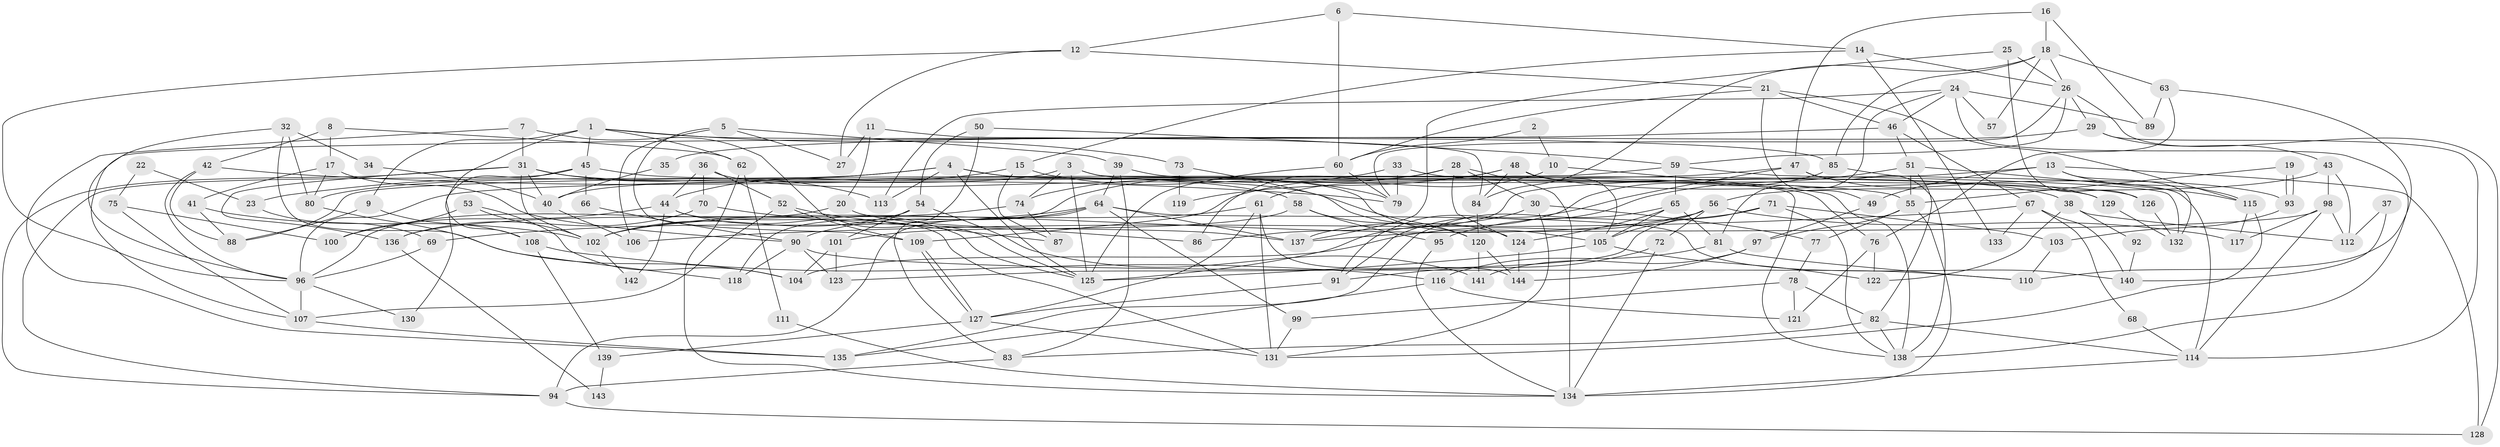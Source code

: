 // coarse degree distribution, {4: 0.10344827586206896, 5: 0.20689655172413793, 3: 0.1896551724137931, 8: 0.1206896551724138, 7: 0.06896551724137931, 6: 0.1206896551724138, 10: 0.10344827586206896, 9: 0.05172413793103448, 11: 0.034482758620689655}
// Generated by graph-tools (version 1.1) at 2025/37/03/04/25 23:37:09]
// undirected, 144 vertices, 288 edges
graph export_dot {
  node [color=gray90,style=filled];
  1;
  2;
  3;
  4;
  5;
  6;
  7;
  8;
  9;
  10;
  11;
  12;
  13;
  14;
  15;
  16;
  17;
  18;
  19;
  20;
  21;
  22;
  23;
  24;
  25;
  26;
  27;
  28;
  29;
  30;
  31;
  32;
  33;
  34;
  35;
  36;
  37;
  38;
  39;
  40;
  41;
  42;
  43;
  44;
  45;
  46;
  47;
  48;
  49;
  50;
  51;
  52;
  53;
  54;
  55;
  56;
  57;
  58;
  59;
  60;
  61;
  62;
  63;
  64;
  65;
  66;
  67;
  68;
  69;
  70;
  71;
  72;
  73;
  74;
  75;
  76;
  77;
  78;
  79;
  80;
  81;
  82;
  83;
  84;
  85;
  86;
  87;
  88;
  89;
  90;
  91;
  92;
  93;
  94;
  95;
  96;
  97;
  98;
  99;
  100;
  101;
  102;
  103;
  104;
  105;
  106;
  107;
  108;
  109;
  110;
  111;
  112;
  113;
  114;
  115;
  116;
  117;
  118;
  119;
  120;
  121;
  122;
  123;
  124;
  125;
  126;
  127;
  128;
  129;
  130;
  131;
  132;
  133;
  134;
  135;
  136;
  137;
  138;
  139;
  140;
  141;
  142;
  143;
  144;
  1 -- 62;
  1 -- 9;
  1 -- 45;
  1 -- 73;
  1 -- 85;
  1 -- 108;
  2 -- 60;
  2 -- 10;
  3 -- 125;
  3 -- 138;
  3 -- 40;
  3 -- 74;
  3 -- 126;
  4 -- 55;
  4 -- 125;
  4 -- 23;
  4 -- 80;
  4 -- 105;
  4 -- 113;
  5 -- 39;
  5 -- 109;
  5 -- 27;
  5 -- 106;
  6 -- 12;
  6 -- 60;
  6 -- 14;
  7 -- 135;
  7 -- 125;
  7 -- 31;
  8 -- 42;
  8 -- 17;
  8 -- 62;
  9 -- 88;
  9 -- 108;
  10 -- 61;
  10 -- 138;
  11 -- 20;
  11 -- 27;
  11 -- 84;
  12 -- 21;
  12 -- 96;
  12 -- 27;
  13 -- 128;
  13 -- 115;
  13 -- 49;
  13 -- 86;
  13 -- 132;
  14 -- 26;
  14 -- 15;
  14 -- 133;
  15 -- 79;
  15 -- 44;
  15 -- 87;
  16 -- 18;
  16 -- 47;
  16 -- 89;
  17 -- 41;
  17 -- 90;
  17 -- 80;
  18 -- 85;
  18 -- 84;
  18 -- 26;
  18 -- 57;
  18 -- 63;
  19 -- 93;
  19 -- 93;
  19 -- 55;
  20 -- 137;
  20 -- 96;
  21 -- 115;
  21 -- 46;
  21 -- 49;
  21 -- 60;
  22 -- 75;
  22 -- 23;
  23 -- 69;
  24 -- 138;
  24 -- 89;
  24 -- 46;
  24 -- 57;
  24 -- 81;
  24 -- 113;
  25 -- 26;
  25 -- 126;
  25 -- 137;
  26 -- 29;
  26 -- 59;
  26 -- 79;
  26 -- 128;
  28 -- 30;
  28 -- 86;
  28 -- 118;
  28 -- 124;
  28 -- 134;
  29 -- 114;
  29 -- 43;
  29 -- 35;
  30 -- 131;
  30 -- 77;
  30 -- 137;
  31 -- 113;
  31 -- 40;
  31 -- 58;
  31 -- 94;
  31 -- 102;
  31 -- 136;
  32 -- 80;
  32 -- 104;
  32 -- 34;
  32 -- 96;
  33 -- 74;
  33 -- 79;
  33 -- 38;
  34 -- 40;
  35 -- 40;
  36 -- 44;
  36 -- 124;
  36 -- 52;
  36 -- 70;
  37 -- 140;
  37 -- 112;
  38 -- 122;
  38 -- 92;
  38 -- 112;
  39 -- 64;
  39 -- 83;
  39 -- 76;
  40 -- 106;
  41 -- 102;
  41 -- 88;
  42 -- 96;
  42 -- 79;
  42 -- 88;
  43 -- 112;
  43 -- 98;
  43 -- 56;
  44 -- 131;
  44 -- 100;
  44 -- 125;
  44 -- 142;
  45 -- 129;
  45 -- 66;
  45 -- 94;
  45 -- 130;
  46 -- 51;
  46 -- 67;
  46 -- 107;
  47 -- 91;
  47 -- 138;
  47 -- 96;
  47 -- 129;
  48 -- 105;
  48 -- 109;
  48 -- 84;
  48 -- 93;
  48 -- 119;
  49 -- 97;
  50 -- 54;
  50 -- 83;
  50 -- 59;
  51 -- 115;
  51 -- 91;
  51 -- 55;
  51 -- 82;
  52 -- 107;
  52 -- 87;
  52 -- 109;
  53 -- 104;
  53 -- 102;
  53 -- 100;
  54 -- 141;
  54 -- 102;
  54 -- 101;
  55 -- 97;
  55 -- 77;
  55 -- 134;
  56 -- 105;
  56 -- 72;
  56 -- 102;
  56 -- 104;
  56 -- 117;
  58 -- 101;
  58 -- 95;
  58 -- 120;
  59 -- 65;
  59 -- 88;
  59 -- 132;
  60 -- 125;
  60 -- 79;
  61 -- 102;
  61 -- 144;
  61 -- 127;
  61 -- 131;
  62 -- 134;
  62 -- 111;
  63 -- 110;
  63 -- 76;
  63 -- 89;
  64 -- 94;
  64 -- 137;
  64 -- 69;
  64 -- 90;
  64 -- 99;
  64 -- 140;
  65 -- 105;
  65 -- 81;
  65 -- 124;
  65 -- 135;
  66 -- 90;
  67 -- 106;
  67 -- 68;
  67 -- 133;
  67 -- 140;
  68 -- 114;
  69 -- 96;
  70 -- 136;
  70 -- 86;
  71 -- 95;
  71 -- 103;
  71 -- 123;
  71 -- 138;
  72 -- 134;
  72 -- 91;
  73 -- 120;
  73 -- 119;
  74 -- 87;
  74 -- 136;
  75 -- 100;
  75 -- 107;
  76 -- 121;
  76 -- 122;
  77 -- 78;
  78 -- 99;
  78 -- 121;
  78 -- 82;
  80 -- 118;
  81 -- 110;
  81 -- 116;
  82 -- 83;
  82 -- 114;
  82 -- 138;
  83 -- 94;
  84 -- 120;
  85 -- 114;
  85 -- 125;
  90 -- 118;
  90 -- 110;
  90 -- 123;
  91 -- 127;
  92 -- 140;
  93 -- 103;
  94 -- 128;
  95 -- 134;
  96 -- 107;
  96 -- 130;
  97 -- 144;
  97 -- 141;
  98 -- 137;
  98 -- 114;
  98 -- 112;
  98 -- 117;
  99 -- 131;
  101 -- 123;
  101 -- 104;
  102 -- 142;
  103 -- 110;
  105 -- 125;
  105 -- 122;
  107 -- 135;
  108 -- 116;
  108 -- 139;
  109 -- 127;
  109 -- 127;
  111 -- 134;
  114 -- 134;
  115 -- 117;
  115 -- 131;
  116 -- 135;
  116 -- 121;
  120 -- 141;
  120 -- 144;
  124 -- 144;
  126 -- 132;
  127 -- 131;
  127 -- 139;
  129 -- 132;
  136 -- 143;
  139 -- 143;
}
